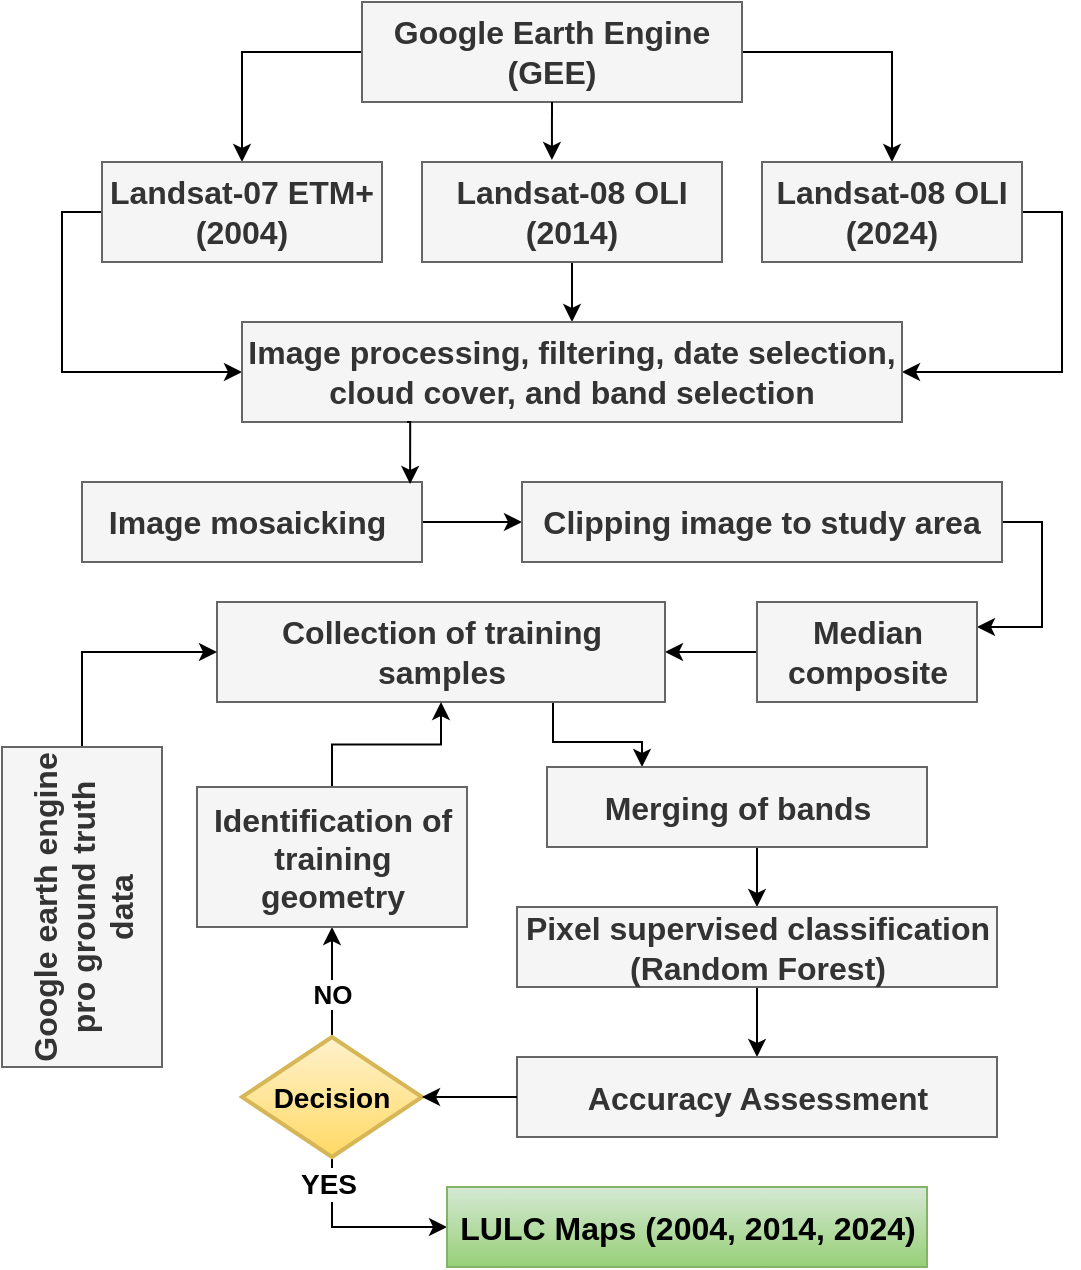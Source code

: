 <mxfile version="27.2.0">
  <diagram name="Page-1" id="bkbml11WEsmU4Ul7aOmc">
    <mxGraphModel dx="872" dy="439" grid="1" gridSize="10" guides="1" tooltips="1" connect="1" arrows="1" fold="1" page="1" pageScale="1" pageWidth="827" pageHeight="1169" math="0" shadow="0">
      <root>
        <mxCell id="0" />
        <mxCell id="1" parent="0" />
        <mxCell id="v_S5VonyDdlzh0pliYqW-7" style="edgeStyle=orthogonalEdgeStyle;rounded=0;orthogonalLoop=1;jettySize=auto;html=1;exitX=1;exitY=0.5;exitDx=0;exitDy=0;" parent="1" source="v_S5VonyDdlzh0pliYqW-1" target="v_S5VonyDdlzh0pliYqW-5" edge="1">
          <mxGeometry relative="1" as="geometry" />
        </mxCell>
        <mxCell id="v_S5VonyDdlzh0pliYqW-8" style="edgeStyle=orthogonalEdgeStyle;rounded=0;orthogonalLoop=1;jettySize=auto;html=1;exitX=0;exitY=0.5;exitDx=0;exitDy=0;entryX=0.5;entryY=0;entryDx=0;entryDy=0;" parent="1" source="v_S5VonyDdlzh0pliYqW-1" target="v_S5VonyDdlzh0pliYqW-3" edge="1">
          <mxGeometry relative="1" as="geometry" />
        </mxCell>
        <mxCell id="v_S5VonyDdlzh0pliYqW-1" value="&lt;b&gt;&lt;font style=&quot;font-size: 16px;&quot;&gt;Google Earth Engine (GEE)&lt;/font&gt;&lt;/b&gt;" style="rounded=0;whiteSpace=wrap;html=1;fillColor=#f5f5f5;fontColor=#333333;strokeColor=#666666;" parent="1" vertex="1">
          <mxGeometry x="260" y="40" width="190" height="50" as="geometry" />
        </mxCell>
        <mxCell id="v_S5VonyDdlzh0pliYqW-10" style="edgeStyle=orthogonalEdgeStyle;rounded=0;orthogonalLoop=1;jettySize=auto;html=1;exitX=0;exitY=0.5;exitDx=0;exitDy=0;entryX=0;entryY=0.5;entryDx=0;entryDy=0;" parent="1" source="v_S5VonyDdlzh0pliYqW-3" target="v_S5VonyDdlzh0pliYqW-9" edge="1">
          <mxGeometry relative="1" as="geometry" />
        </mxCell>
        <mxCell id="v_S5VonyDdlzh0pliYqW-3" value="&lt;b&gt;&lt;font style=&quot;font-size: 16px;&quot;&gt;Landsat-07 ETM+&lt;br&gt;(2004)&lt;/font&gt;&lt;/b&gt;" style="rounded=0;whiteSpace=wrap;html=1;fillColor=#f5f5f5;fontColor=#333333;strokeColor=#666666;" parent="1" vertex="1">
          <mxGeometry x="130" y="120" width="140" height="50" as="geometry" />
        </mxCell>
        <mxCell id="v_S5VonyDdlzh0pliYqW-11" style="edgeStyle=orthogonalEdgeStyle;rounded=0;orthogonalLoop=1;jettySize=auto;html=1;exitX=0.5;exitY=1;exitDx=0;exitDy=0;entryX=0.5;entryY=0;entryDx=0;entryDy=0;" parent="1" source="v_S5VonyDdlzh0pliYqW-4" target="v_S5VonyDdlzh0pliYqW-9" edge="1">
          <mxGeometry relative="1" as="geometry" />
        </mxCell>
        <mxCell id="v_S5VonyDdlzh0pliYqW-4" value="&lt;b&gt;&lt;font style=&quot;font-size: 16px;&quot;&gt;Landsat-08 OLI&lt;br&gt;(2014)&lt;/font&gt;&lt;/b&gt;" style="rounded=0;whiteSpace=wrap;html=1;fillColor=#f5f5f5;fontColor=#333333;strokeColor=#666666;" parent="1" vertex="1">
          <mxGeometry x="290" y="120" width="150" height="50" as="geometry" />
        </mxCell>
        <mxCell id="v_S5VonyDdlzh0pliYqW-12" style="edgeStyle=orthogonalEdgeStyle;rounded=0;orthogonalLoop=1;jettySize=auto;html=1;exitX=1;exitY=0.5;exitDx=0;exitDy=0;entryX=1;entryY=0.5;entryDx=0;entryDy=0;" parent="1" source="v_S5VonyDdlzh0pliYqW-5" target="v_S5VonyDdlzh0pliYqW-9" edge="1">
          <mxGeometry relative="1" as="geometry" />
        </mxCell>
        <mxCell id="v_S5VonyDdlzh0pliYqW-5" value="&lt;b&gt;&lt;font style=&quot;font-size: 16px;&quot;&gt;Landsat-08 OLI&lt;br&gt;(2024)&lt;/font&gt;&lt;/b&gt;" style="rounded=0;whiteSpace=wrap;html=1;fillColor=#f5f5f5;fontColor=#333333;strokeColor=#666666;" parent="1" vertex="1">
          <mxGeometry x="460" y="120" width="130" height="50" as="geometry" />
        </mxCell>
        <mxCell id="v_S5VonyDdlzh0pliYqW-6" style="edgeStyle=orthogonalEdgeStyle;rounded=0;orthogonalLoop=1;jettySize=auto;html=1;exitX=0.5;exitY=1;exitDx=0;exitDy=0;entryX=0.433;entryY=-0.02;entryDx=0;entryDy=0;entryPerimeter=0;" parent="1" source="v_S5VonyDdlzh0pliYqW-1" target="v_S5VonyDdlzh0pliYqW-4" edge="1">
          <mxGeometry relative="1" as="geometry" />
        </mxCell>
        <mxCell id="v_S5VonyDdlzh0pliYqW-9" value="&lt;b&gt;&lt;font style=&quot;font-size: 16px;&quot;&gt;Image processing, filtering, date selection, cloud cover, and band selection&lt;/font&gt;&lt;/b&gt;" style="rounded=0;whiteSpace=wrap;html=1;fillColor=#f5f5f5;fontColor=#333333;strokeColor=#666666;" parent="1" vertex="1">
          <mxGeometry x="200" y="200" width="330" height="50" as="geometry" />
        </mxCell>
        <mxCell id="v_S5VonyDdlzh0pliYqW-20" style="edgeStyle=orthogonalEdgeStyle;rounded=0;orthogonalLoop=1;jettySize=auto;html=1;exitX=1;exitY=0.5;exitDx=0;exitDy=0;entryX=0;entryY=0.5;entryDx=0;entryDy=0;" parent="1" source="v_S5VonyDdlzh0pliYqW-13" target="v_S5VonyDdlzh0pliYqW-14" edge="1">
          <mxGeometry relative="1" as="geometry" />
        </mxCell>
        <mxCell id="v_S5VonyDdlzh0pliYqW-13" value="&lt;span style=&quot;font-size: 16px;&quot;&gt;&lt;b&gt;Image mosaicking&amp;nbsp;&lt;/b&gt;&lt;/span&gt;" style="rounded=0;whiteSpace=wrap;html=1;fillColor=#f5f5f5;fontColor=#333333;strokeColor=#666666;" parent="1" vertex="1">
          <mxGeometry x="120" y="280" width="170" height="40" as="geometry" />
        </mxCell>
        <mxCell id="S091G2MCqINUJ3p7p08H-26" style="edgeStyle=orthogonalEdgeStyle;rounded=0;orthogonalLoop=1;jettySize=auto;html=1;exitX=1;exitY=0.5;exitDx=0;exitDy=0;entryX=1;entryY=0.25;entryDx=0;entryDy=0;" edge="1" parent="1" source="v_S5VonyDdlzh0pliYqW-14" target="v_S5VonyDdlzh0pliYqW-15">
          <mxGeometry relative="1" as="geometry" />
        </mxCell>
        <mxCell id="v_S5VonyDdlzh0pliYqW-14" value="&lt;span style=&quot;font-size: 16px;&quot;&gt;&lt;b&gt;Clipping image to study area&lt;/b&gt;&lt;/span&gt;" style="rounded=0;whiteSpace=wrap;html=1;fillColor=#f5f5f5;fontColor=#333333;strokeColor=#666666;" parent="1" vertex="1">
          <mxGeometry x="340" y="280" width="240" height="40" as="geometry" />
        </mxCell>
        <mxCell id="S091G2MCqINUJ3p7p08H-23" style="edgeStyle=orthogonalEdgeStyle;rounded=0;orthogonalLoop=1;jettySize=auto;html=1;exitX=0;exitY=0.5;exitDx=0;exitDy=0;entryX=1;entryY=0.5;entryDx=0;entryDy=0;" edge="1" parent="1" source="v_S5VonyDdlzh0pliYqW-15" target="v_S5VonyDdlzh0pliYqW-16">
          <mxGeometry relative="1" as="geometry" />
        </mxCell>
        <mxCell id="v_S5VonyDdlzh0pliYqW-15" value="&lt;span style=&quot;font-size: 16px;&quot;&gt;&lt;b&gt;Median composite&lt;/b&gt;&lt;/span&gt;" style="rounded=0;whiteSpace=wrap;html=1;fillColor=#f5f5f5;fontColor=#333333;strokeColor=#666666;" parent="1" vertex="1">
          <mxGeometry x="457.5" y="340" width="110" height="50" as="geometry" />
        </mxCell>
        <mxCell id="S091G2MCqINUJ3p7p08H-15" style="edgeStyle=orthogonalEdgeStyle;rounded=0;orthogonalLoop=1;jettySize=auto;html=1;exitX=0.75;exitY=1;exitDx=0;exitDy=0;entryX=0.25;entryY=0;entryDx=0;entryDy=0;" edge="1" parent="1" source="v_S5VonyDdlzh0pliYqW-16" target="v_S5VonyDdlzh0pliYqW-17">
          <mxGeometry relative="1" as="geometry" />
        </mxCell>
        <mxCell id="v_S5VonyDdlzh0pliYqW-16" value="&lt;span style=&quot;font-size: 16px;&quot;&gt;&lt;b&gt;Collection of training samples&lt;/b&gt;&lt;/span&gt;" style="rounded=0;whiteSpace=wrap;html=1;fillColor=#f5f5f5;fontColor=#333333;strokeColor=#666666;" parent="1" vertex="1">
          <mxGeometry x="187.5" y="340" width="224" height="50" as="geometry" />
        </mxCell>
        <mxCell id="S091G2MCqINUJ3p7p08H-9" style="edgeStyle=orthogonalEdgeStyle;rounded=0;orthogonalLoop=1;jettySize=auto;html=1;exitX=0.5;exitY=1;exitDx=0;exitDy=0;entryX=0.5;entryY=0;entryDx=0;entryDy=0;" edge="1" parent="1" source="v_S5VonyDdlzh0pliYqW-17" target="v_S5VonyDdlzh0pliYqW-18">
          <mxGeometry relative="1" as="geometry" />
        </mxCell>
        <mxCell id="v_S5VonyDdlzh0pliYqW-17" value="&lt;span style=&quot;font-size: 16px;&quot;&gt;&lt;b&gt;Merging of bands&lt;/b&gt;&lt;/span&gt;" style="rounded=0;whiteSpace=wrap;html=1;fillColor=#f5f5f5;fontColor=#333333;strokeColor=#666666;" parent="1" vertex="1">
          <mxGeometry x="352.5" y="422.5" width="190" height="40" as="geometry" />
        </mxCell>
        <mxCell id="v_S5VonyDdlzh0pliYqW-38" style="edgeStyle=orthogonalEdgeStyle;rounded=0;orthogonalLoop=1;jettySize=auto;html=1;exitX=0.5;exitY=1;exitDx=0;exitDy=0;entryX=0.5;entryY=0;entryDx=0;entryDy=0;" parent="1" source="v_S5VonyDdlzh0pliYqW-18" target="v_S5VonyDdlzh0pliYqW-27" edge="1">
          <mxGeometry relative="1" as="geometry" />
        </mxCell>
        <mxCell id="v_S5VonyDdlzh0pliYqW-18" value="&lt;span style=&quot;font-size: 16px;&quot;&gt;&lt;b&gt;Pixel supervised classification&lt;/b&gt;&lt;/span&gt;&lt;div&gt;&lt;span style=&quot;font-size: 16px;&quot;&gt;&lt;b&gt;(Random Forest)&lt;/b&gt;&lt;/span&gt;&lt;/div&gt;" style="rounded=0;whiteSpace=wrap;html=1;fillColor=#f5f5f5;fontColor=#333333;strokeColor=#666666;" parent="1" vertex="1">
          <mxGeometry x="337.5" y="492.5" width="240" height="40" as="geometry" />
        </mxCell>
        <mxCell id="v_S5VonyDdlzh0pliYqW-33" style="edgeStyle=orthogonalEdgeStyle;rounded=0;orthogonalLoop=1;jettySize=auto;html=1;exitX=0.5;exitY=1;exitDx=0;exitDy=0;exitPerimeter=0;entryX=0;entryY=0.5;entryDx=0;entryDy=0;" parent="1" source="v_S5VonyDdlzh0pliYqW-26" target="v_S5VonyDdlzh0pliYqW-30" edge="1">
          <mxGeometry relative="1" as="geometry" />
        </mxCell>
        <mxCell id="v_S5VonyDdlzh0pliYqW-34" value="&lt;font style=&quot;font-size: 14px;&quot;&gt;&lt;b&gt;YES&lt;/b&gt;&lt;/font&gt;" style="edgeLabel;html=1;align=center;verticalAlign=middle;resizable=0;points=[];" parent="v_S5VonyDdlzh0pliYqW-33" vertex="1" connectable="0">
          <mxGeometry x="-0.721" y="-2" relative="1" as="geometry">
            <mxPoint as="offset" />
          </mxGeometry>
        </mxCell>
        <mxCell id="S091G2MCqINUJ3p7p08H-3" style="edgeStyle=orthogonalEdgeStyle;rounded=0;orthogonalLoop=1;jettySize=auto;html=1;exitX=0.5;exitY=0;exitDx=0;exitDy=0;exitPerimeter=0;entryX=0.5;entryY=1;entryDx=0;entryDy=0;" edge="1" parent="1" source="v_S5VonyDdlzh0pliYqW-26" target="S091G2MCqINUJ3p7p08H-1">
          <mxGeometry relative="1" as="geometry" />
        </mxCell>
        <mxCell id="S091G2MCqINUJ3p7p08H-4" value="&lt;b&gt;&lt;font style=&quot;font-size: 13px;&quot;&gt;NO&lt;/font&gt;&lt;/b&gt;" style="edgeLabel;html=1;align=center;verticalAlign=middle;resizable=0;points=[];" vertex="1" connectable="0" parent="S091G2MCqINUJ3p7p08H-3">
          <mxGeometry x="-0.2" y="1" relative="1" as="geometry">
            <mxPoint x="1" as="offset" />
          </mxGeometry>
        </mxCell>
        <mxCell id="v_S5VonyDdlzh0pliYqW-26" value="&lt;b&gt;&lt;font style=&quot;font-size: 14px;&quot;&gt;Decision&lt;/font&gt;&lt;/b&gt;" style="strokeWidth=2;html=1;shape=mxgraph.flowchart.decision;whiteSpace=wrap;fillColor=#fff2cc;strokeColor=#d6b656;gradientColor=#ffd966;" parent="1" vertex="1">
          <mxGeometry x="200" y="557.5" width="90" height="60" as="geometry" />
        </mxCell>
        <mxCell id="v_S5VonyDdlzh0pliYqW-27" value="&lt;span style=&quot;font-size: 16px;&quot;&gt;&lt;b&gt;Accuracy Assessment&lt;/b&gt;&lt;/span&gt;" style="rounded=0;whiteSpace=wrap;html=1;fillColor=#f5f5f5;fontColor=#333333;strokeColor=#666666;" parent="1" vertex="1">
          <mxGeometry x="337.5" y="567.5" width="240" height="40" as="geometry" />
        </mxCell>
        <mxCell id="v_S5VonyDdlzh0pliYqW-30" value="&lt;span style=&quot;font-size: 16px;&quot;&gt;&lt;b&gt;LULC Maps (2004, 2014, 2024)&lt;/b&gt;&lt;/span&gt;" style="rounded=0;whiteSpace=wrap;html=1;fillColor=#d5e8d4;strokeColor=#82b366;gradientColor=#97d077;" parent="1" vertex="1">
          <mxGeometry x="302.5" y="632.5" width="240" height="40" as="geometry" />
        </mxCell>
        <mxCell id="v_S5VonyDdlzh0pliYqW-31" style="edgeStyle=orthogonalEdgeStyle;rounded=0;orthogonalLoop=1;jettySize=auto;html=1;exitX=0;exitY=0.5;exitDx=0;exitDy=0;entryX=1;entryY=0.5;entryDx=0;entryDy=0;entryPerimeter=0;" parent="1" source="v_S5VonyDdlzh0pliYqW-27" target="v_S5VonyDdlzh0pliYqW-26" edge="1">
          <mxGeometry relative="1" as="geometry" />
        </mxCell>
        <mxCell id="S091G2MCqINUJ3p7p08H-18" style="edgeStyle=orthogonalEdgeStyle;rounded=0;orthogonalLoop=1;jettySize=auto;html=1;exitX=0.5;exitY=0;exitDx=0;exitDy=0;" edge="1" parent="1" source="S091G2MCqINUJ3p7p08H-1" target="v_S5VonyDdlzh0pliYqW-16">
          <mxGeometry relative="1" as="geometry" />
        </mxCell>
        <mxCell id="S091G2MCqINUJ3p7p08H-1" value="&lt;span style=&quot;font-size: 16px;&quot;&gt;&lt;b&gt;Identification of training geometry&lt;/b&gt;&lt;/span&gt;" style="rounded=0;whiteSpace=wrap;html=1;fillColor=#f5f5f5;fontColor=#333333;strokeColor=#666666;" vertex="1" parent="1">
          <mxGeometry x="177.5" y="432.5" width="135" height="70" as="geometry" />
        </mxCell>
        <mxCell id="S091G2MCqINUJ3p7p08H-19" style="edgeStyle=orthogonalEdgeStyle;rounded=0;orthogonalLoop=1;jettySize=auto;html=1;exitX=1;exitY=0.5;exitDx=0;exitDy=0;entryX=0;entryY=0.5;entryDx=0;entryDy=0;" edge="1" parent="1" source="S091G2MCqINUJ3p7p08H-16" target="v_S5VonyDdlzh0pliYqW-16">
          <mxGeometry relative="1" as="geometry" />
        </mxCell>
        <mxCell id="S091G2MCqINUJ3p7p08H-16" value="&lt;span style=&quot;font-size: 16px;&quot;&gt;&lt;b&gt;Google earth engine pro ground truth data&lt;/b&gt;&lt;/span&gt;" style="rounded=0;whiteSpace=wrap;html=1;rotation=-90;fillColor=#f5f5f5;fontColor=#333333;strokeColor=#666666;" vertex="1" parent="1">
          <mxGeometry x="40" y="452.5" width="160" height="80" as="geometry" />
        </mxCell>
        <mxCell id="S091G2MCqINUJ3p7p08H-25" style="edgeStyle=orthogonalEdgeStyle;rounded=0;orthogonalLoop=1;jettySize=auto;html=1;exitX=0.25;exitY=1;exitDx=0;exitDy=0;entryX=0.965;entryY=0.025;entryDx=0;entryDy=0;entryPerimeter=0;" edge="1" parent="1" source="v_S5VonyDdlzh0pliYqW-9" target="v_S5VonyDdlzh0pliYqW-13">
          <mxGeometry relative="1" as="geometry" />
        </mxCell>
      </root>
    </mxGraphModel>
  </diagram>
</mxfile>
